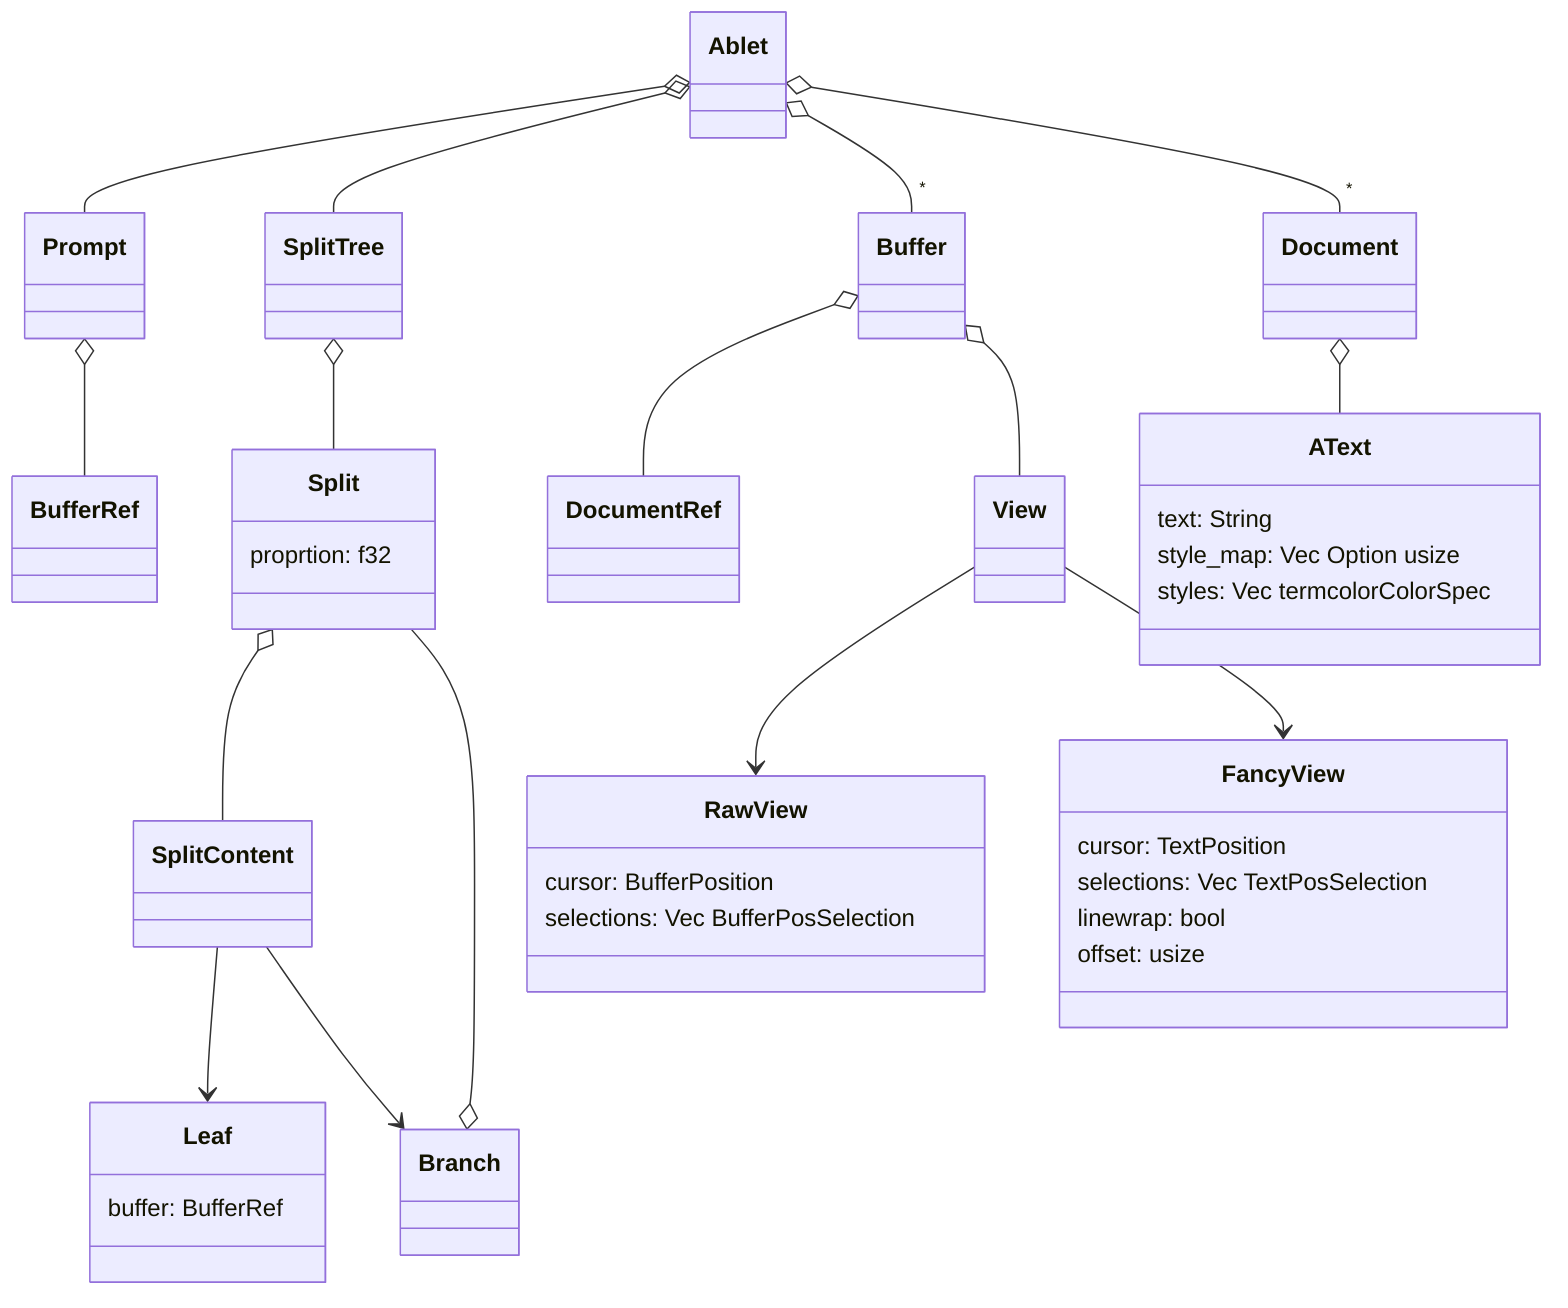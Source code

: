 classDiagram
    class Split {
        proprtion: f32
    }

    class Leaf {
        buffer: BufferRef
    }

    class RawView {
        cursor: BufferPosition
        selections: Vec BufferPosSelection
    }
        
    class FancyView {
        cursor: TextPosition
        selections: Vec TextPosSelection
        linewrap: bool
        offset: usize
    }

    class AText {
        text: String
        style_map: Vec Option usize
        styles: Vec termcolorColorSpec
    }

    Ablet o-- Prompt
    Ablet o-- SplitTree
    Ablet o-- "*" Buffer
    Ablet o-- "*" Document

    SplitTree o-- Split
    Split o-- SplitContent
    SplitContent --> Leaf
    SplitContent --> Branch
    Branch o-- Split

    Buffer o-- DocumentRef
    Buffer o-- View

    View --> RawView
    View --> FancyView

    Document o-- AText

    Prompt o-- BufferRef